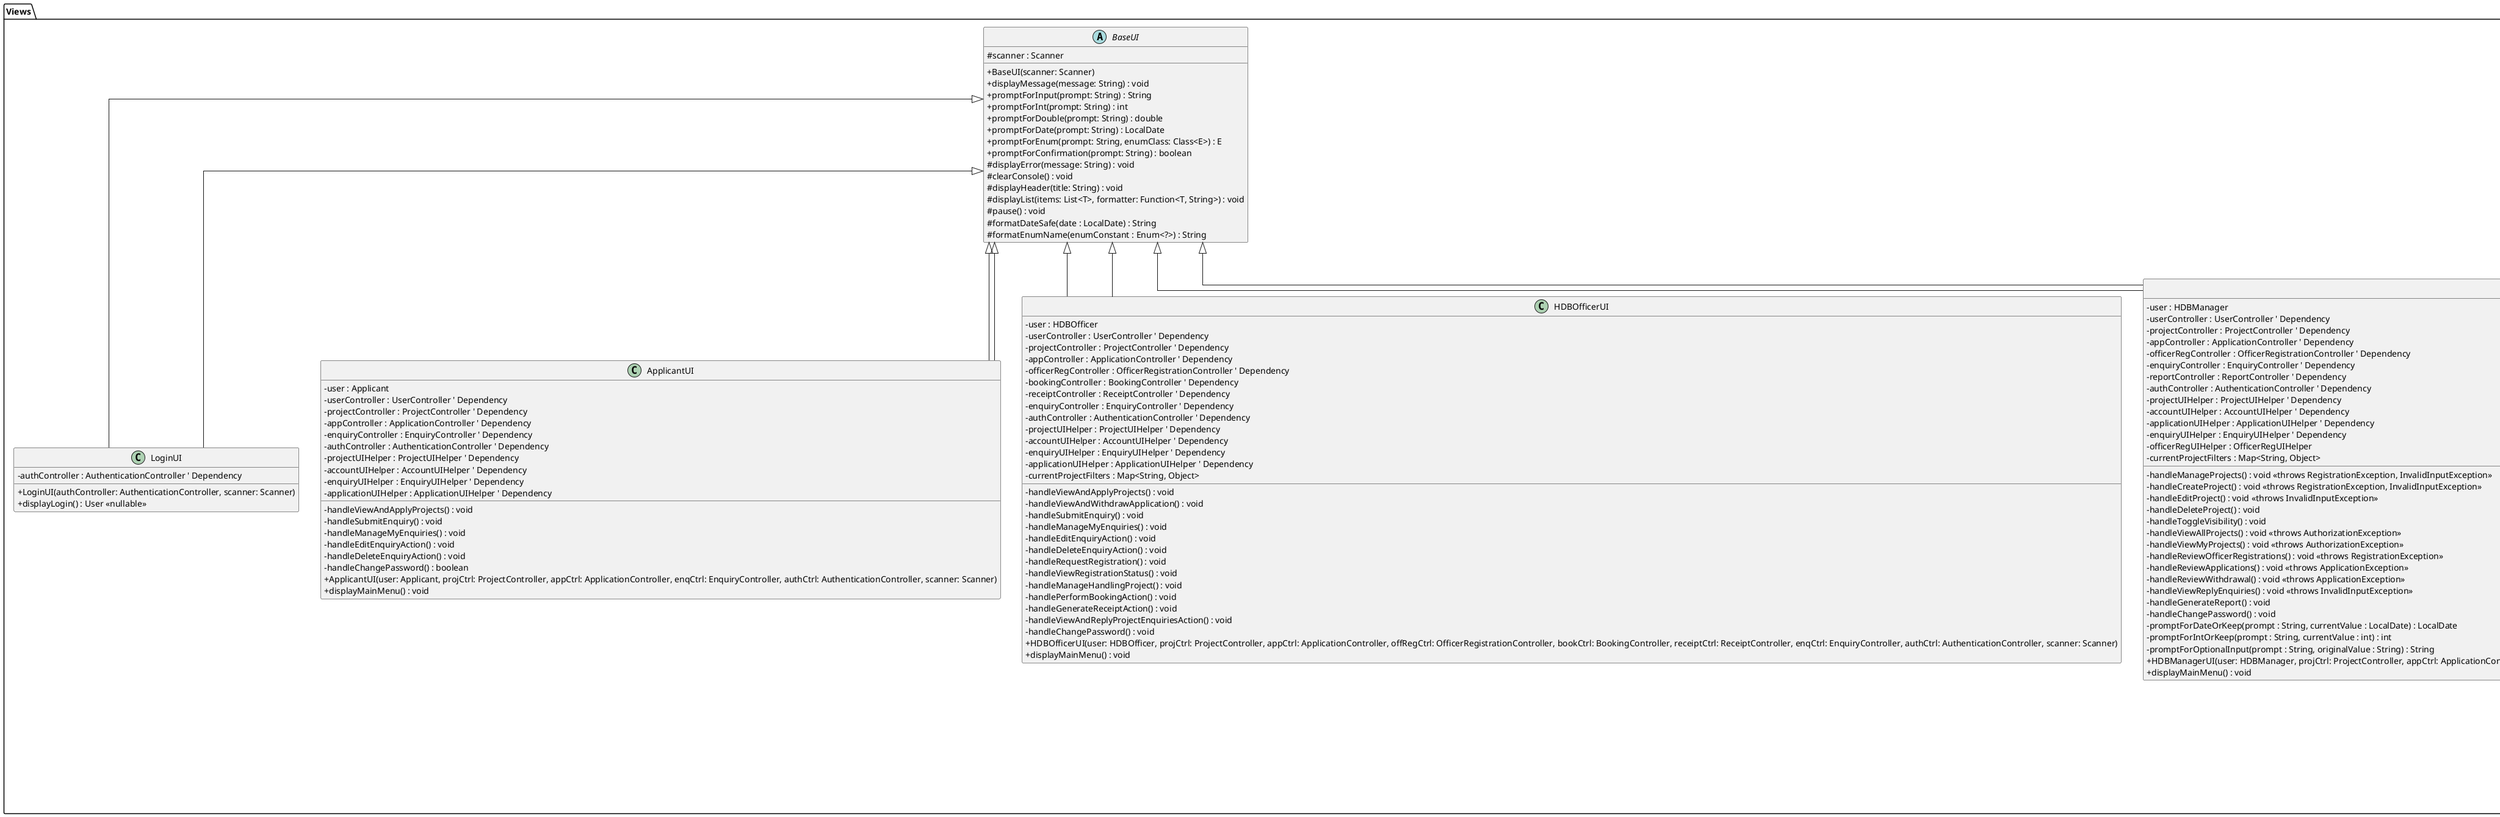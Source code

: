 @startuml views

' --- Settings ---
skinparam classAttributeIconSize 0
hide empty members
skinparam packageStyle rect
skinparam linetype ortho

' --- Views Layer ---
package Views <<Folder>> {
    class MainApp {
        - controllerContainer : ControllerContainer ' Dependency
        - currentUser : User <<nullable>>
        + MainApp(controllers: ControllerContainer)
        + {static} main(args : String[]) : void
        + run() : void
        - showLoginMenu() : void
        - routeToRoleUI(user: User) : void
    }

    abstract class BaseUI {
        # scanner : Scanner
        + BaseUI(scanner: Scanner)
        + displayMessage(message: String) : void
        + promptForInput(prompt: String) : String
        + promptForInt(prompt: String) : int
        + promptForDouble(prompt: String) : double
        + promptForDate(prompt: String) : LocalDate
        + promptForEnum(prompt: String, enumClass: Class<E>) : E
        + promptForConfirmation(prompt: String) : boolean
        # displayError(message: String) : void
        # clearConsole() : void
        # displayHeader(title: String) : void
        # displayList(items: List<T>, formatter: Function<T, String>) : void
        # pause() : void
        # formatDateSafe(date : LocalDate) : String
        # formatEnumName(enumConstant : Enum<?>) : String
    }

    class LoginUI extends BaseUI {
        - authController : AuthenticationController ' Dependency
        + LoginUI(authController: AuthenticationController, scanner: Scanner)
        + displayLogin() : User <<nullable>>
    }

    class ApplicantUI extends BaseUI {
        - user : Applicant
        - userController : UserController ' Dependency
        - projectController : ProjectController ' Dependency
        - appController : ApplicationController ' Dependency
        - enquiryController : EnquiryController ' Dependency
        - authController : AuthenticationController ' Dependency
        - projectUIHelper : ProjectUIHelper ' Dependency
        - accountUIHelper : AccountUIHelper ' Dependency
        - enquiryUIHelper : EnquiryUIHelper ' Dependency
        - applicationUIHelper : ApplicationUIHelper ' Dependency
        - handleViewAndApplyProjects() : void
        - handleSubmitEnquiry() : void
        - handleManageMyEnquiries() : void
        - handleEditEnquiryAction() : void
        - handleDeleteEnquiryAction() : void
        - handleChangePassword() : boolean
        + ApplicantUI(user: Applicant, projCtrl: ProjectController, appCtrl: ApplicationController, enqCtrl: EnquiryController, authCtrl: AuthenticationController, scanner: Scanner)
        + displayMainMenu() : void
    }

    class HDBOfficerUI extends BaseUI {
        - user : HDBOfficer
        - userController : UserController ' Dependency
        - projectController : ProjectController ' Dependency
        - appController : ApplicationController ' Dependency
        - officerRegController : OfficerRegistrationController ' Dependency
        - bookingController : BookingController ' Dependency
        - receiptController : ReceiptController ' Dependency
        - enquiryController : EnquiryController ' Dependency
        - authController : AuthenticationController ' Dependency
        - projectUIHelper : ProjectUIHelper ' Dependency
        - accountUIHelper : AccountUIHelper ' Dependency
        - enquiryUIHelper : EnquiryUIHelper ' Dependency
        - applicationUIHelper : ApplicationUIHelper ' Dependency
        - currentProjectFilters : Map<String, Object>
        - handleViewAndApplyProjects() : void
        - handleViewAndWithdrawApplication() : void
        - handleSubmitEnquiry() : void
        - handleManageMyEnquiries() : void
        - handleEditEnquiryAction() : void
        - handleDeleteEnquiryAction() : void
        - handleRequestRegistration() : void
        - handleViewRegistrationStatus() : void
        - handleManageHandlingProject() : void
        - handlePerformBookingAction() : void
        - handleGenerateReceiptAction() : void
        - handleViewAndReplyProjectEnquiriesAction() : void
        - handleChangePassword() : void
        + HDBOfficerUI(user: HDBOfficer, projCtrl: ProjectController, appCtrl: ApplicationController, offRegCtrl: OfficerRegistrationController, bookCtrl: BookingController, receiptCtrl: ReceiptController, enqCtrl: EnquiryController, authCtrl: AuthenticationController, scanner: Scanner)
        + displayMainMenu() : void
     }

    class HDBManagerUI extends BaseUI {
        - user : HDBManager
        - userController : UserController ' Dependency
        - projectController : ProjectController ' Dependency
        - appController : ApplicationController ' Dependency
        - officerRegController : OfficerRegistrationController ' Dependency
        - enquiryController : EnquiryController ' Dependency
        - reportController : ReportController ' Dependency
        - authController : AuthenticationController ' Dependency
        - projectUIHelper : ProjectUIHelper ' Dependency
        - accountUIHelper : AccountUIHelper ' Dependency
        - applicationUIHelper : ApplicationUIHelper ' Dependency
        - enquiryUIHelper : EnquiryUIHelper ' Dependency
        - officerRegUIHelper : OfficerRegUIHelper
        - currentProjectFilters : Map<String, Object>
        - handleManageProjects() : void <<throws RegistrationException, InvalidInputException>>
        - handleCreateProject() : void <<throws RegistrationException, InvalidInputException>>
        - handleEditProject() : void <<throws InvalidInputException>>
        - handleDeleteProject() : void
        - handleToggleVisibility() : void
        - handleViewAllProjects() : void <<throws AuthorizationException>>
        - handleViewMyProjects() : void <<throws AuthorizationException>>
        - handleReviewOfficerRegistrations() : void <<throws RegistrationException>>
        - handleReviewApplications() : void <<throws ApplicationException>>
        - handleReviewWithdrawal() : void <<throws ApplicationException>>
        - handleViewReplyEnquiries() : void <<throws InvalidInputException>>
        - handleGenerateReport() : void
        - handleChangePassword() : void
        - promptForDateOrKeep(prompt : String, currentValue : LocalDate) : LocalDate
        - promptForIntOrKeep(prompt : String, currentValue : int) : int
        - promptForOptionalInput(prompt : String, originalValue : String) : String
        + HDBManagerUI(user: HDBManager, projCtrl: ProjectController, appCtrl: ApplicationController, offRegCtrl: OfficerRegistrationController, enqCtrl: EnquiryController, reportCtrl: ReportController, authCtrl: AuthenticationController, scanner: Scanner)
        + displayMainMenu() : void
     }

    class AccountUIHelper {
        - baseUI : BaseUI ' Dependency
        - authController : AuthenticationController ' Dependency
        + AccountUIHelper(baseUI: BaseUI, authController: AuthenticationController)
        + handlePasswordChange(user: User) : boolean 
    }

    class ProjectUIHelper {
        - baseUI : BaseUI ' Dependency
        - projectController : ProjectController ' Dependency
        - userController : UserController ' Dependency
        + ProjectUIHelper(baseUI: BaseUI, userCtrl : UserController, projCtrl : ProjectController)
        + selectProjectFromList(projects: List<Project>, title: String) : Project
        + displayApplicantProjectDetails(project: Project) : void
        + displayStaffProjectDetails(project: Project, pendingCount : int) : void
        + displayFlatInfoSection(project: Project) : void
        + promptForProjectFilters(allowStaffFilters : boolean) : Map<String, Object>
        + displayFlatAvailability(project : Project) : void
    }

    class ApplicationUIHelper {
        - baseUI : BaseUI ' Dependency
        - applicationController : ApplicationController ' Dependency
        - projectController : ProjectController ' Dependency
        - performWithdrawalAction(user : User) : void
        - isApplicantEligibleForFlatType(user: User, flatType: FlatType) : boolean 
        + ApplicationUIHelper(baseUI : BaseUI, appCtrl : ApplicationController, projCtrl : ProjectController)
        + performApplicationSubmission(user : User, projectId : String) : void
        + performViewAndWithdraw(user : User) : void
        + displayApplicationList(apps: List<Application>, title: String) : Map<Integer, Application>
    }

    class OfficerRegUIHelper {
        - baseUI : BaseUI ' Dependency
        - projectController : ProjectController ' Dependency
        + OfficerRegUIHelper(baseUI : BaseUI, projectController : ProjectController)
        + displayOfficerRegList(regs: List<OfficerRegistration>, title: String) : Map<Integer, OfficerRegistration>
        + displayOfficerRegistrationDetails(reg : OfficerRegistration) : void
        + displayOfficerRegListForViewing(regs : List<OfficerRegistration>, title : String) : void
    }

    class EnquiryUIHelper {
        - baseUI : BaseUI ' Dependency
        - projectController : ProjectController ' Dependency
        - userController : UserController ' Dependency
        - SNIPPET_LENGTH : int <<static>> final ' Changed type
        + EnquiryUIHelper(baseUI: BaseUI, userController : UserController, projectController : ProjectController)
        + selectEnquiryFromList(enquiries: List<Enquiry>, listTitle: String) : Enquiry
        + displayEnquiryDetails(enquiry : Enquiry)
        + displayEnquiryList(enquiries: List<Enquiry>, title: String) : Map<Integer, Enquiry>
    }

    class BookingUIHelper {
        - baseUI : BaseUI ' Dependency
        - userController : UserController ' Dependency
        + BookingUIHelper(baseUI : BaseUI, userController : UserController)
        + selectBookingFromList(bookings : List<Booking>, title : String) : Booking
        + displayBookingReceipt(receiptInfo : BookingReceiptInfo) : void
    }

    ' Inheritance relationship within Views
    LoginUI --|> BaseUI
    ApplicantUI --|> BaseUI
    HDBOfficerUI --|> BaseUI
    HDBManagerUI --|> BaseUI

}
@enduml